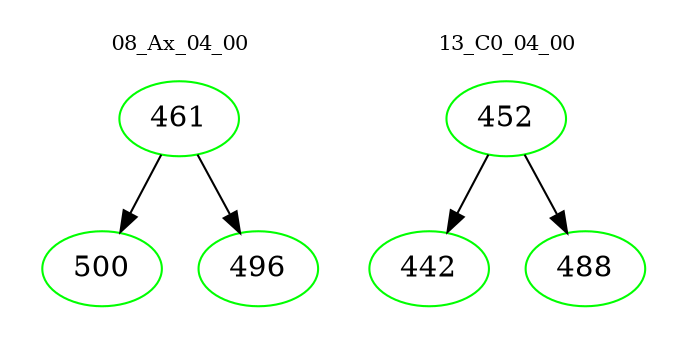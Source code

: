 digraph{
subgraph cluster_0 {
color = white
label = "08_Ax_04_00";
fontsize=10;
T0_461 [label="461", color="green"]
T0_461 -> T0_500 [color="black"]
T0_500 [label="500", color="green"]
T0_461 -> T0_496 [color="black"]
T0_496 [label="496", color="green"]
}
subgraph cluster_1 {
color = white
label = "13_C0_04_00";
fontsize=10;
T1_452 [label="452", color="green"]
T1_452 -> T1_442 [color="black"]
T1_442 [label="442", color="green"]
T1_452 -> T1_488 [color="black"]
T1_488 [label="488", color="green"]
}
}
